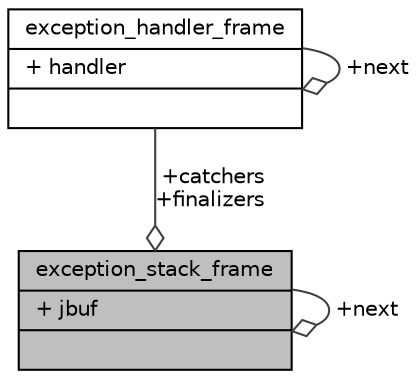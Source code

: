 digraph "exception_stack_frame"
{
  edge [fontname="Helvetica",fontsize="10",labelfontname="Helvetica",labelfontsize="10"];
  node [fontname="Helvetica",fontsize="10",shape=record];
  Node1 [label="{exception_stack_frame\n|+ jbuf\l|}",height=0.2,width=0.4,color="black", fillcolor="grey75", style="filled", fontcolor="black"];
  Node2 -> Node1 [color="grey25",fontsize="10",style="solid",label=" +catchers\n+finalizers" ,arrowhead="odiamond"];
  Node2 [label="{exception_handler_frame\n|+ handler\l|}",height=0.2,width=0.4,color="black", fillcolor="white", style="filled",URL="$structexception__handler__frame.html"];
  Node2 -> Node2 [color="grey25",fontsize="10",style="solid",label=" +next" ,arrowhead="odiamond"];
  Node1 -> Node1 [color="grey25",fontsize="10",style="solid",label=" +next" ,arrowhead="odiamond"];
}
